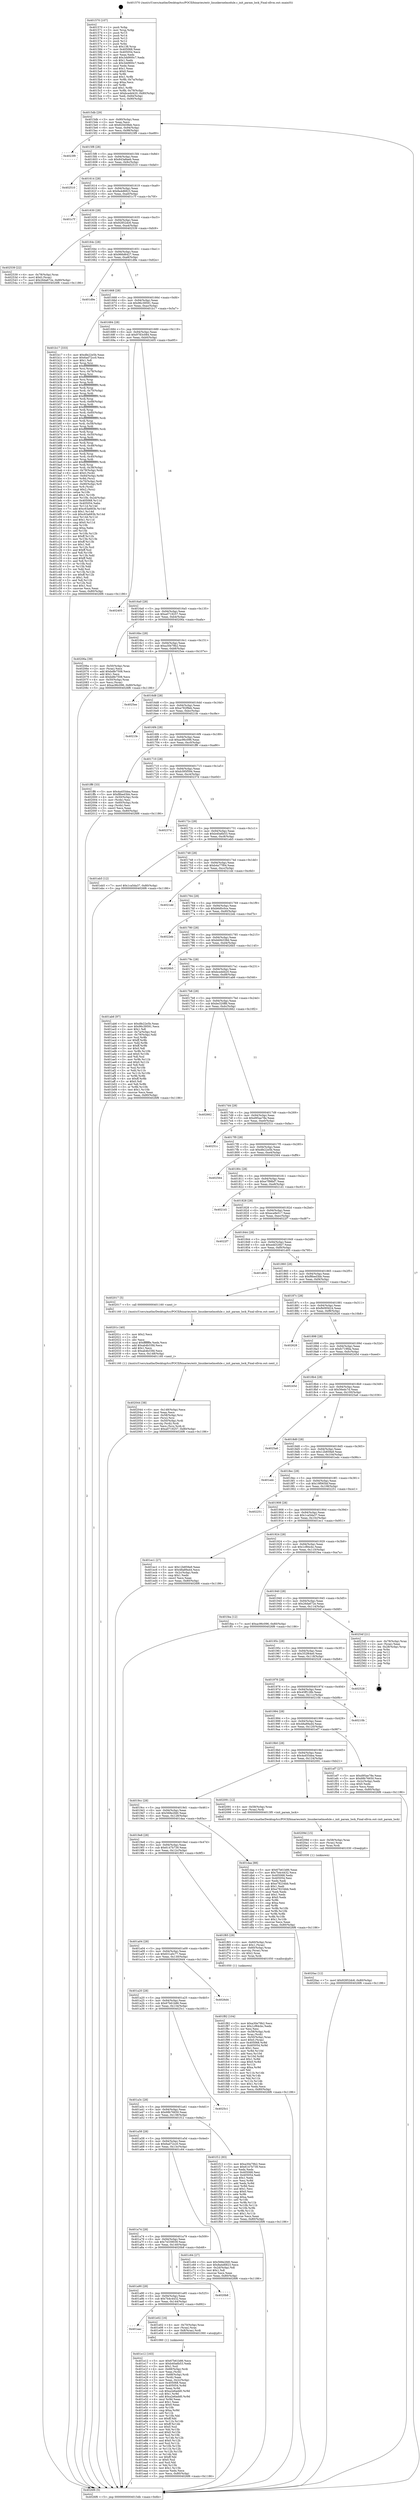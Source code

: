 digraph "0x401570" {
  label = "0x401570 (/mnt/c/Users/mathe/Desktop/tcc/POCII/binaries/extr_linuxkernelmodule.c_init_param_lock_Final-ollvm.out::main(0))"
  labelloc = "t"
  node[shape=record]

  Entry [label="",width=0.3,height=0.3,shape=circle,fillcolor=black,style=filled]
  "0x4015db" [label="{
     0x4015db [29]\l
     | [instrs]\l
     &nbsp;&nbsp;0x4015db \<+3\>: mov -0x80(%rbp),%eax\l
     &nbsp;&nbsp;0x4015de \<+2\>: mov %eax,%ecx\l
     &nbsp;&nbsp;0x4015e0 \<+6\>: sub $0x820d38eb,%ecx\l
     &nbsp;&nbsp;0x4015e6 \<+6\>: mov %eax,-0x94(%rbp)\l
     &nbsp;&nbsp;0x4015ec \<+6\>: mov %ecx,-0x98(%rbp)\l
     &nbsp;&nbsp;0x4015f2 \<+6\>: je 00000000004023f9 \<main+0xe89\>\l
  }"]
  "0x4023f9" [label="{
     0x4023f9\l
  }", style=dashed]
  "0x4015f8" [label="{
     0x4015f8 [28]\l
     | [instrs]\l
     &nbsp;&nbsp;0x4015f8 \<+5\>: jmp 00000000004015fd \<main+0x8d\>\l
     &nbsp;&nbsp;0x4015fd \<+6\>: mov -0x94(%rbp),%eax\l
     &nbsp;&nbsp;0x401603 \<+5\>: sub $0x843a8aeb,%eax\l
     &nbsp;&nbsp;0x401608 \<+6\>: mov %eax,-0x9c(%rbp)\l
     &nbsp;&nbsp;0x40160e \<+6\>: je 0000000000402510 \<main+0xfa0\>\l
  }"]
  Exit [label="",width=0.3,height=0.3,shape=circle,fillcolor=black,style=filled,peripheries=2]
  "0x402510" [label="{
     0x402510\l
  }", style=dashed]
  "0x401614" [label="{
     0x401614 [28]\l
     | [instrs]\l
     &nbsp;&nbsp;0x401614 \<+5\>: jmp 0000000000401619 \<main+0xa9\>\l
     &nbsp;&nbsp;0x401619 \<+6\>: mov -0x94(%rbp),%eax\l
     &nbsp;&nbsp;0x40161f \<+5\>: sub $0x8a4d6823,%eax\l
     &nbsp;&nbsp;0x401624 \<+6\>: mov %eax,-0xa0(%rbp)\l
     &nbsp;&nbsp;0x40162a \<+6\>: je 0000000000401c7f \<main+0x70f\>\l
  }"]
  "0x4020ac" [label="{
     0x4020ac [12]\l
     | [instrs]\l
     &nbsp;&nbsp;0x4020ac \<+7\>: movl $0x92852dc6,-0x80(%rbp)\l
     &nbsp;&nbsp;0x4020b3 \<+5\>: jmp 00000000004026f6 \<main+0x1186\>\l
  }"]
  "0x401c7f" [label="{
     0x401c7f\l
  }", style=dashed]
  "0x401630" [label="{
     0x401630 [28]\l
     | [instrs]\l
     &nbsp;&nbsp;0x401630 \<+5\>: jmp 0000000000401635 \<main+0xc5\>\l
     &nbsp;&nbsp;0x401635 \<+6\>: mov -0x94(%rbp),%eax\l
     &nbsp;&nbsp;0x40163b \<+5\>: sub $0x92852dc6,%eax\l
     &nbsp;&nbsp;0x401640 \<+6\>: mov %eax,-0xa4(%rbp)\l
     &nbsp;&nbsp;0x401646 \<+6\>: je 0000000000402539 \<main+0xfc9\>\l
  }"]
  "0x40209d" [label="{
     0x40209d [15]\l
     | [instrs]\l
     &nbsp;&nbsp;0x40209d \<+4\>: mov -0x58(%rbp),%rax\l
     &nbsp;&nbsp;0x4020a1 \<+3\>: mov (%rax),%rax\l
     &nbsp;&nbsp;0x4020a4 \<+3\>: mov %rax,%rdi\l
     &nbsp;&nbsp;0x4020a7 \<+5\>: call 0000000000401030 \<free@plt\>\l
     | [calls]\l
     &nbsp;&nbsp;0x401030 \{1\} (unknown)\l
  }"]
  "0x402539" [label="{
     0x402539 [22]\l
     | [instrs]\l
     &nbsp;&nbsp;0x402539 \<+4\>: mov -0x78(%rbp),%rax\l
     &nbsp;&nbsp;0x40253d \<+6\>: movl $0x0,(%rax)\l
     &nbsp;&nbsp;0x402543 \<+7\>: movl $0x26da672e,-0x80(%rbp)\l
     &nbsp;&nbsp;0x40254a \<+5\>: jmp 00000000004026f6 \<main+0x1186\>\l
  }"]
  "0x40164c" [label="{
     0x40164c [28]\l
     | [instrs]\l
     &nbsp;&nbsp;0x40164c \<+5\>: jmp 0000000000401651 \<main+0xe1\>\l
     &nbsp;&nbsp;0x401651 \<+6\>: mov -0x94(%rbp),%eax\l
     &nbsp;&nbsp;0x401657 \<+5\>: sub $0x966d6427,%eax\l
     &nbsp;&nbsp;0x40165c \<+6\>: mov %eax,-0xa8(%rbp)\l
     &nbsp;&nbsp;0x401662 \<+6\>: je 0000000000401d9e \<main+0x82e\>\l
  }"]
  "0x402044" [label="{
     0x402044 [38]\l
     | [instrs]\l
     &nbsp;&nbsp;0x402044 \<+6\>: mov -0x148(%rbp),%ecx\l
     &nbsp;&nbsp;0x40204a \<+3\>: imul %eax,%ecx\l
     &nbsp;&nbsp;0x40204d \<+4\>: mov -0x58(%rbp),%rsi\l
     &nbsp;&nbsp;0x402051 \<+3\>: mov (%rsi),%rsi\l
     &nbsp;&nbsp;0x402054 \<+4\>: mov -0x50(%rbp),%rdi\l
     &nbsp;&nbsp;0x402058 \<+3\>: movslq (%rdi),%rdi\l
     &nbsp;&nbsp;0x40205b \<+3\>: mov %ecx,(%rsi,%rdi,4)\l
     &nbsp;&nbsp;0x40205e \<+7\>: movl $0xa0719257,-0x80(%rbp)\l
     &nbsp;&nbsp;0x402065 \<+5\>: jmp 00000000004026f6 \<main+0x1186\>\l
  }"]
  "0x401d9e" [label="{
     0x401d9e\l
  }", style=dashed]
  "0x401668" [label="{
     0x401668 [28]\l
     | [instrs]\l
     &nbsp;&nbsp;0x401668 \<+5\>: jmp 000000000040166d \<main+0xfd\>\l
     &nbsp;&nbsp;0x40166d \<+6\>: mov -0x94(%rbp),%eax\l
     &nbsp;&nbsp;0x401673 \<+5\>: sub $0x96c39591,%eax\l
     &nbsp;&nbsp;0x401678 \<+6\>: mov %eax,-0xac(%rbp)\l
     &nbsp;&nbsp;0x40167e \<+6\>: je 0000000000401b17 \<main+0x5a7\>\l
  }"]
  "0x40201c" [label="{
     0x40201c [40]\l
     | [instrs]\l
     &nbsp;&nbsp;0x40201c \<+5\>: mov $0x2,%ecx\l
     &nbsp;&nbsp;0x402021 \<+1\>: cltd\l
     &nbsp;&nbsp;0x402022 \<+2\>: idiv %ecx\l
     &nbsp;&nbsp;0x402024 \<+6\>: imul $0xfffffffe,%edx,%ecx\l
     &nbsp;&nbsp;0x40202a \<+6\>: add $0xab4b33fd,%ecx\l
     &nbsp;&nbsp;0x402030 \<+3\>: add $0x1,%ecx\l
     &nbsp;&nbsp;0x402033 \<+6\>: sub $0xab4b33fd,%ecx\l
     &nbsp;&nbsp;0x402039 \<+6\>: mov %ecx,-0x148(%rbp)\l
     &nbsp;&nbsp;0x40203f \<+5\>: call 0000000000401160 \<next_i\>\l
     | [calls]\l
     &nbsp;&nbsp;0x401160 \{1\} (/mnt/c/Users/mathe/Desktop/tcc/POCII/binaries/extr_linuxkernelmodule.c_init_param_lock_Final-ollvm.out::next_i)\l
  }"]
  "0x401b17" [label="{
     0x401b17 [333]\l
     | [instrs]\l
     &nbsp;&nbsp;0x401b17 \<+5\>: mov $0xdfe22e5b,%eax\l
     &nbsp;&nbsp;0x401b1c \<+5\>: mov $0x6ad72cc0,%ecx\l
     &nbsp;&nbsp;0x401b21 \<+2\>: mov $0x1,%dl\l
     &nbsp;&nbsp;0x401b23 \<+3\>: mov %rsp,%rsi\l
     &nbsp;&nbsp;0x401b26 \<+4\>: add $0xfffffffffffffff0,%rsi\l
     &nbsp;&nbsp;0x401b2a \<+3\>: mov %rsi,%rsp\l
     &nbsp;&nbsp;0x401b2d \<+4\>: mov %rsi,-0x78(%rbp)\l
     &nbsp;&nbsp;0x401b31 \<+3\>: mov %rsp,%rsi\l
     &nbsp;&nbsp;0x401b34 \<+4\>: add $0xfffffffffffffff0,%rsi\l
     &nbsp;&nbsp;0x401b38 \<+3\>: mov %rsi,%rsp\l
     &nbsp;&nbsp;0x401b3b \<+3\>: mov %rsp,%rdi\l
     &nbsp;&nbsp;0x401b3e \<+4\>: add $0xfffffffffffffff0,%rdi\l
     &nbsp;&nbsp;0x401b42 \<+3\>: mov %rdi,%rsp\l
     &nbsp;&nbsp;0x401b45 \<+4\>: mov %rdi,-0x70(%rbp)\l
     &nbsp;&nbsp;0x401b49 \<+3\>: mov %rsp,%rdi\l
     &nbsp;&nbsp;0x401b4c \<+4\>: add $0xfffffffffffffff0,%rdi\l
     &nbsp;&nbsp;0x401b50 \<+3\>: mov %rdi,%rsp\l
     &nbsp;&nbsp;0x401b53 \<+4\>: mov %rdi,-0x68(%rbp)\l
     &nbsp;&nbsp;0x401b57 \<+3\>: mov %rsp,%rdi\l
     &nbsp;&nbsp;0x401b5a \<+4\>: add $0xfffffffffffffff0,%rdi\l
     &nbsp;&nbsp;0x401b5e \<+3\>: mov %rdi,%rsp\l
     &nbsp;&nbsp;0x401b61 \<+4\>: mov %rdi,-0x60(%rbp)\l
     &nbsp;&nbsp;0x401b65 \<+3\>: mov %rsp,%rdi\l
     &nbsp;&nbsp;0x401b68 \<+4\>: add $0xfffffffffffffff0,%rdi\l
     &nbsp;&nbsp;0x401b6c \<+3\>: mov %rdi,%rsp\l
     &nbsp;&nbsp;0x401b6f \<+4\>: mov %rdi,-0x58(%rbp)\l
     &nbsp;&nbsp;0x401b73 \<+3\>: mov %rsp,%rdi\l
     &nbsp;&nbsp;0x401b76 \<+4\>: add $0xfffffffffffffff0,%rdi\l
     &nbsp;&nbsp;0x401b7a \<+3\>: mov %rdi,%rsp\l
     &nbsp;&nbsp;0x401b7d \<+4\>: mov %rdi,-0x50(%rbp)\l
     &nbsp;&nbsp;0x401b81 \<+3\>: mov %rsp,%rdi\l
     &nbsp;&nbsp;0x401b84 \<+4\>: add $0xfffffffffffffff0,%rdi\l
     &nbsp;&nbsp;0x401b88 \<+3\>: mov %rdi,%rsp\l
     &nbsp;&nbsp;0x401b8b \<+4\>: mov %rdi,-0x48(%rbp)\l
     &nbsp;&nbsp;0x401b8f \<+3\>: mov %rsp,%rdi\l
     &nbsp;&nbsp;0x401b92 \<+4\>: add $0xfffffffffffffff0,%rdi\l
     &nbsp;&nbsp;0x401b96 \<+3\>: mov %rdi,%rsp\l
     &nbsp;&nbsp;0x401b99 \<+4\>: mov %rdi,-0x40(%rbp)\l
     &nbsp;&nbsp;0x401b9d \<+3\>: mov %rsp,%rdi\l
     &nbsp;&nbsp;0x401ba0 \<+4\>: add $0xfffffffffffffff0,%rdi\l
     &nbsp;&nbsp;0x401ba4 \<+3\>: mov %rdi,%rsp\l
     &nbsp;&nbsp;0x401ba7 \<+4\>: mov %rdi,-0x38(%rbp)\l
     &nbsp;&nbsp;0x401bab \<+4\>: mov -0x78(%rbp),%rdi\l
     &nbsp;&nbsp;0x401baf \<+6\>: movl $0x0,(%rdi)\l
     &nbsp;&nbsp;0x401bb5 \<+7\>: mov -0x84(%rbp),%r8d\l
     &nbsp;&nbsp;0x401bbc \<+3\>: mov %r8d,(%rsi)\l
     &nbsp;&nbsp;0x401bbf \<+4\>: mov -0x70(%rbp),%rdi\l
     &nbsp;&nbsp;0x401bc3 \<+7\>: mov -0x90(%rbp),%r9\l
     &nbsp;&nbsp;0x401bca \<+3\>: mov %r9,(%rdi)\l
     &nbsp;&nbsp;0x401bcd \<+3\>: cmpl $0x2,(%rsi)\l
     &nbsp;&nbsp;0x401bd0 \<+4\>: setne %r10b\l
     &nbsp;&nbsp;0x401bd4 \<+4\>: and $0x1,%r10b\l
     &nbsp;&nbsp;0x401bd8 \<+4\>: mov %r10b,-0x2d(%rbp)\l
     &nbsp;&nbsp;0x401bdc \<+8\>: mov 0x405068,%r11d\l
     &nbsp;&nbsp;0x401be4 \<+7\>: mov 0x405054,%ebx\l
     &nbsp;&nbsp;0x401beb \<+3\>: mov %r11d,%r14d\l
     &nbsp;&nbsp;0x401bee \<+7\>: add $0xc63a683b,%r14d\l
     &nbsp;&nbsp;0x401bf5 \<+4\>: sub $0x1,%r14d\l
     &nbsp;&nbsp;0x401bf9 \<+7\>: sub $0xc63a683b,%r14d\l
     &nbsp;&nbsp;0x401c00 \<+4\>: imul %r14d,%r11d\l
     &nbsp;&nbsp;0x401c04 \<+4\>: and $0x1,%r11d\l
     &nbsp;&nbsp;0x401c08 \<+4\>: cmp $0x0,%r11d\l
     &nbsp;&nbsp;0x401c0c \<+4\>: sete %r10b\l
     &nbsp;&nbsp;0x401c10 \<+3\>: cmp $0xa,%ebx\l
     &nbsp;&nbsp;0x401c13 \<+4\>: setl %r15b\l
     &nbsp;&nbsp;0x401c17 \<+3\>: mov %r10b,%r12b\l
     &nbsp;&nbsp;0x401c1a \<+4\>: xor $0xff,%r12b\l
     &nbsp;&nbsp;0x401c1e \<+3\>: mov %r15b,%r13b\l
     &nbsp;&nbsp;0x401c21 \<+4\>: xor $0xff,%r13b\l
     &nbsp;&nbsp;0x401c25 \<+3\>: xor $0x1,%dl\l
     &nbsp;&nbsp;0x401c28 \<+3\>: mov %r12b,%sil\l
     &nbsp;&nbsp;0x401c2b \<+4\>: and $0xff,%sil\l
     &nbsp;&nbsp;0x401c2f \<+3\>: and %dl,%r10b\l
     &nbsp;&nbsp;0x401c32 \<+3\>: mov %r13b,%dil\l
     &nbsp;&nbsp;0x401c35 \<+4\>: and $0xff,%dil\l
     &nbsp;&nbsp;0x401c39 \<+3\>: and %dl,%r15b\l
     &nbsp;&nbsp;0x401c3c \<+3\>: or %r10b,%sil\l
     &nbsp;&nbsp;0x401c3f \<+3\>: or %r15b,%dil\l
     &nbsp;&nbsp;0x401c42 \<+3\>: xor %dil,%sil\l
     &nbsp;&nbsp;0x401c45 \<+3\>: or %r13b,%r12b\l
     &nbsp;&nbsp;0x401c48 \<+4\>: xor $0xff,%r12b\l
     &nbsp;&nbsp;0x401c4c \<+3\>: or $0x1,%dl\l
     &nbsp;&nbsp;0x401c4f \<+3\>: and %dl,%r12b\l
     &nbsp;&nbsp;0x401c52 \<+3\>: or %r12b,%sil\l
     &nbsp;&nbsp;0x401c55 \<+4\>: test $0x1,%sil\l
     &nbsp;&nbsp;0x401c59 \<+3\>: cmovne %ecx,%eax\l
     &nbsp;&nbsp;0x401c5c \<+3\>: mov %eax,-0x80(%rbp)\l
     &nbsp;&nbsp;0x401c5f \<+5\>: jmp 00000000004026f6 \<main+0x1186\>\l
  }"]
  "0x401684" [label="{
     0x401684 [28]\l
     | [instrs]\l
     &nbsp;&nbsp;0x401684 \<+5\>: jmp 0000000000401689 \<main+0x119\>\l
     &nbsp;&nbsp;0x401689 \<+6\>: mov -0x94(%rbp),%eax\l
     &nbsp;&nbsp;0x40168f \<+5\>: sub $0x9783c084,%eax\l
     &nbsp;&nbsp;0x401694 \<+6\>: mov %eax,-0xb0(%rbp)\l
     &nbsp;&nbsp;0x40169a \<+6\>: je 0000000000402405 \<main+0xe95\>\l
  }"]
  "0x401f82" [label="{
     0x401f82 [104]\l
     | [instrs]\l
     &nbsp;&nbsp;0x401f82 \<+5\>: mov $0xa30e79b2,%ecx\l
     &nbsp;&nbsp;0x401f87 \<+5\>: mov $0x1cf84cbc,%edx\l
     &nbsp;&nbsp;0x401f8c \<+2\>: xor %esi,%esi\l
     &nbsp;&nbsp;0x401f8e \<+4\>: mov -0x58(%rbp),%rdi\l
     &nbsp;&nbsp;0x401f92 \<+3\>: mov %rax,(%rdi)\l
     &nbsp;&nbsp;0x401f95 \<+4\>: mov -0x50(%rbp),%rax\l
     &nbsp;&nbsp;0x401f99 \<+6\>: movl $0x0,(%rax)\l
     &nbsp;&nbsp;0x401f9f \<+8\>: mov 0x405068,%r8d\l
     &nbsp;&nbsp;0x401fa7 \<+8\>: mov 0x405054,%r9d\l
     &nbsp;&nbsp;0x401faf \<+3\>: sub $0x1,%esi\l
     &nbsp;&nbsp;0x401fb2 \<+3\>: mov %r8d,%r10d\l
     &nbsp;&nbsp;0x401fb5 \<+3\>: add %esi,%r10d\l
     &nbsp;&nbsp;0x401fb8 \<+4\>: imul %r10d,%r8d\l
     &nbsp;&nbsp;0x401fbc \<+4\>: and $0x1,%r8d\l
     &nbsp;&nbsp;0x401fc0 \<+4\>: cmp $0x0,%r8d\l
     &nbsp;&nbsp;0x401fc4 \<+4\>: sete %r11b\l
     &nbsp;&nbsp;0x401fc8 \<+4\>: cmp $0xa,%r9d\l
     &nbsp;&nbsp;0x401fcc \<+3\>: setl %bl\l
     &nbsp;&nbsp;0x401fcf \<+3\>: mov %r11b,%r14b\l
     &nbsp;&nbsp;0x401fd2 \<+3\>: and %bl,%r14b\l
     &nbsp;&nbsp;0x401fd5 \<+3\>: xor %bl,%r11b\l
     &nbsp;&nbsp;0x401fd8 \<+3\>: or %r11b,%r14b\l
     &nbsp;&nbsp;0x401fdb \<+4\>: test $0x1,%r14b\l
     &nbsp;&nbsp;0x401fdf \<+3\>: cmovne %edx,%ecx\l
     &nbsp;&nbsp;0x401fe2 \<+3\>: mov %ecx,-0x80(%rbp)\l
     &nbsp;&nbsp;0x401fe5 \<+5\>: jmp 00000000004026f6 \<main+0x1186\>\l
  }"]
  "0x402405" [label="{
     0x402405\l
  }", style=dashed]
  "0x4016a0" [label="{
     0x4016a0 [28]\l
     | [instrs]\l
     &nbsp;&nbsp;0x4016a0 \<+5\>: jmp 00000000004016a5 \<main+0x135\>\l
     &nbsp;&nbsp;0x4016a5 \<+6\>: mov -0x94(%rbp),%eax\l
     &nbsp;&nbsp;0x4016ab \<+5\>: sub $0xa0719257,%eax\l
     &nbsp;&nbsp;0x4016b0 \<+6\>: mov %eax,-0xb4(%rbp)\l
     &nbsp;&nbsp;0x4016b6 \<+6\>: je 000000000040206a \<main+0xafa\>\l
  }"]
  "0x401e12" [label="{
     0x401e12 [163]\l
     | [instrs]\l
     &nbsp;&nbsp;0x401e12 \<+5\>: mov $0x67b61b86,%ecx\l
     &nbsp;&nbsp;0x401e17 \<+5\>: mov $0xb40a6b53,%edx\l
     &nbsp;&nbsp;0x401e1c \<+3\>: mov $0x1,%sil\l
     &nbsp;&nbsp;0x401e1f \<+4\>: mov -0x68(%rbp),%rdi\l
     &nbsp;&nbsp;0x401e23 \<+2\>: mov %eax,(%rdi)\l
     &nbsp;&nbsp;0x401e25 \<+4\>: mov -0x68(%rbp),%rdi\l
     &nbsp;&nbsp;0x401e29 \<+2\>: mov (%rdi),%eax\l
     &nbsp;&nbsp;0x401e2b \<+3\>: mov %eax,-0x2c(%rbp)\l
     &nbsp;&nbsp;0x401e2e \<+7\>: mov 0x405068,%eax\l
     &nbsp;&nbsp;0x401e35 \<+8\>: mov 0x405054,%r8d\l
     &nbsp;&nbsp;0x401e3d \<+3\>: mov %eax,%r9d\l
     &nbsp;&nbsp;0x401e40 \<+7\>: sub $0xa2e6add0,%r9d\l
     &nbsp;&nbsp;0x401e47 \<+4\>: sub $0x1,%r9d\l
     &nbsp;&nbsp;0x401e4b \<+7\>: add $0xa2e6add0,%r9d\l
     &nbsp;&nbsp;0x401e52 \<+4\>: imul %r9d,%eax\l
     &nbsp;&nbsp;0x401e56 \<+3\>: and $0x1,%eax\l
     &nbsp;&nbsp;0x401e59 \<+3\>: cmp $0x0,%eax\l
     &nbsp;&nbsp;0x401e5c \<+4\>: sete %r10b\l
     &nbsp;&nbsp;0x401e60 \<+4\>: cmp $0xa,%r8d\l
     &nbsp;&nbsp;0x401e64 \<+4\>: setl %r11b\l
     &nbsp;&nbsp;0x401e68 \<+3\>: mov %r10b,%bl\l
     &nbsp;&nbsp;0x401e6b \<+3\>: xor $0xff,%bl\l
     &nbsp;&nbsp;0x401e6e \<+3\>: mov %r11b,%r14b\l
     &nbsp;&nbsp;0x401e71 \<+4\>: xor $0xff,%r14b\l
     &nbsp;&nbsp;0x401e75 \<+4\>: xor $0x0,%sil\l
     &nbsp;&nbsp;0x401e79 \<+3\>: mov %bl,%r15b\l
     &nbsp;&nbsp;0x401e7c \<+4\>: and $0x0,%r15b\l
     &nbsp;&nbsp;0x401e80 \<+3\>: and %sil,%r10b\l
     &nbsp;&nbsp;0x401e83 \<+3\>: mov %r14b,%r12b\l
     &nbsp;&nbsp;0x401e86 \<+4\>: and $0x0,%r12b\l
     &nbsp;&nbsp;0x401e8a \<+3\>: and %sil,%r11b\l
     &nbsp;&nbsp;0x401e8d \<+3\>: or %r10b,%r15b\l
     &nbsp;&nbsp;0x401e90 \<+3\>: or %r11b,%r12b\l
     &nbsp;&nbsp;0x401e93 \<+3\>: xor %r12b,%r15b\l
     &nbsp;&nbsp;0x401e96 \<+3\>: or %r14b,%bl\l
     &nbsp;&nbsp;0x401e99 \<+3\>: xor $0xff,%bl\l
     &nbsp;&nbsp;0x401e9c \<+4\>: or $0x0,%sil\l
     &nbsp;&nbsp;0x401ea0 \<+3\>: and %sil,%bl\l
     &nbsp;&nbsp;0x401ea3 \<+3\>: or %bl,%r15b\l
     &nbsp;&nbsp;0x401ea6 \<+4\>: test $0x1,%r15b\l
     &nbsp;&nbsp;0x401eaa \<+3\>: cmovne %edx,%ecx\l
     &nbsp;&nbsp;0x401ead \<+3\>: mov %ecx,-0x80(%rbp)\l
     &nbsp;&nbsp;0x401eb0 \<+5\>: jmp 00000000004026f6 \<main+0x1186\>\l
  }"]
  "0x40206a" [label="{
     0x40206a [39]\l
     | [instrs]\l
     &nbsp;&nbsp;0x40206a \<+4\>: mov -0x50(%rbp),%rax\l
     &nbsp;&nbsp;0x40206e \<+2\>: mov (%rax),%ecx\l
     &nbsp;&nbsp;0x402070 \<+6\>: add $0xbdfe7508,%ecx\l
     &nbsp;&nbsp;0x402076 \<+3\>: add $0x1,%ecx\l
     &nbsp;&nbsp;0x402079 \<+6\>: sub $0xbdfe7508,%ecx\l
     &nbsp;&nbsp;0x40207f \<+4\>: mov -0x50(%rbp),%rax\l
     &nbsp;&nbsp;0x402083 \<+2\>: mov %ecx,(%rax)\l
     &nbsp;&nbsp;0x402085 \<+7\>: movl $0xac96c096,-0x80(%rbp)\l
     &nbsp;&nbsp;0x40208c \<+5\>: jmp 00000000004026f6 \<main+0x1186\>\l
  }"]
  "0x4016bc" [label="{
     0x4016bc [28]\l
     | [instrs]\l
     &nbsp;&nbsp;0x4016bc \<+5\>: jmp 00000000004016c1 \<main+0x151\>\l
     &nbsp;&nbsp;0x4016c1 \<+6\>: mov -0x94(%rbp),%eax\l
     &nbsp;&nbsp;0x4016c7 \<+5\>: sub $0xa30e79b2,%eax\l
     &nbsp;&nbsp;0x4016cc \<+6\>: mov %eax,-0xb8(%rbp)\l
     &nbsp;&nbsp;0x4016d2 \<+6\>: je 00000000004025ee \<main+0x107e\>\l
  }"]
  "0x401aac" [label="{
     0x401aac\l
  }", style=dashed]
  "0x4025ee" [label="{
     0x4025ee\l
  }", style=dashed]
  "0x4016d8" [label="{
     0x4016d8 [28]\l
     | [instrs]\l
     &nbsp;&nbsp;0x4016d8 \<+5\>: jmp 00000000004016dd \<main+0x16d\>\l
     &nbsp;&nbsp;0x4016dd \<+6\>: mov -0x94(%rbp),%eax\l
     &nbsp;&nbsp;0x4016e3 \<+5\>: sub $0xa782f9eb,%eax\l
     &nbsp;&nbsp;0x4016e8 \<+6\>: mov %eax,-0xbc(%rbp)\l
     &nbsp;&nbsp;0x4016ee \<+6\>: je 00000000004021fe \<main+0xc8e\>\l
  }"]
  "0x401e02" [label="{
     0x401e02 [16]\l
     | [instrs]\l
     &nbsp;&nbsp;0x401e02 \<+4\>: mov -0x70(%rbp),%rax\l
     &nbsp;&nbsp;0x401e06 \<+3\>: mov (%rax),%rax\l
     &nbsp;&nbsp;0x401e09 \<+4\>: mov 0x8(%rax),%rdi\l
     &nbsp;&nbsp;0x401e0d \<+5\>: call 0000000000401060 \<atoi@plt\>\l
     | [calls]\l
     &nbsp;&nbsp;0x401060 \{1\} (unknown)\l
  }"]
  "0x4021fe" [label="{
     0x4021fe\l
  }", style=dashed]
  "0x4016f4" [label="{
     0x4016f4 [28]\l
     | [instrs]\l
     &nbsp;&nbsp;0x4016f4 \<+5\>: jmp 00000000004016f9 \<main+0x189\>\l
     &nbsp;&nbsp;0x4016f9 \<+6\>: mov -0x94(%rbp),%eax\l
     &nbsp;&nbsp;0x4016ff \<+5\>: sub $0xac96c096,%eax\l
     &nbsp;&nbsp;0x401704 \<+6\>: mov %eax,-0xc0(%rbp)\l
     &nbsp;&nbsp;0x40170a \<+6\>: je 0000000000401ff6 \<main+0xa86\>\l
  }"]
  "0x401a90" [label="{
     0x401a90 [28]\l
     | [instrs]\l
     &nbsp;&nbsp;0x401a90 \<+5\>: jmp 0000000000401a95 \<main+0x525\>\l
     &nbsp;&nbsp;0x401a95 \<+6\>: mov -0x94(%rbp),%eax\l
     &nbsp;&nbsp;0x401a9b \<+5\>: sub $0x7b4c4432,%eax\l
     &nbsp;&nbsp;0x401aa0 \<+6\>: mov %eax,-0x144(%rbp)\l
     &nbsp;&nbsp;0x401aa6 \<+6\>: je 0000000000401e02 \<main+0x892\>\l
  }"]
  "0x401ff6" [label="{
     0x401ff6 [33]\l
     | [instrs]\l
     &nbsp;&nbsp;0x401ff6 \<+5\>: mov $0x4a455dea,%eax\l
     &nbsp;&nbsp;0x401ffb \<+5\>: mov $0xf8bed3bb,%ecx\l
     &nbsp;&nbsp;0x402000 \<+4\>: mov -0x50(%rbp),%rdx\l
     &nbsp;&nbsp;0x402004 \<+2\>: mov (%rdx),%esi\l
     &nbsp;&nbsp;0x402006 \<+4\>: mov -0x60(%rbp),%rdx\l
     &nbsp;&nbsp;0x40200a \<+2\>: cmp (%rdx),%esi\l
     &nbsp;&nbsp;0x40200c \<+3\>: cmovl %ecx,%eax\l
     &nbsp;&nbsp;0x40200f \<+3\>: mov %eax,-0x80(%rbp)\l
     &nbsp;&nbsp;0x402012 \<+5\>: jmp 00000000004026f6 \<main+0x1186\>\l
  }"]
  "0x401710" [label="{
     0x401710 [28]\l
     | [instrs]\l
     &nbsp;&nbsp;0x401710 \<+5\>: jmp 0000000000401715 \<main+0x1a5\>\l
     &nbsp;&nbsp;0x401715 \<+6\>: mov -0x94(%rbp),%eax\l
     &nbsp;&nbsp;0x40171b \<+5\>: sub $0xb395f594,%eax\l
     &nbsp;&nbsp;0x401720 \<+6\>: mov %eax,-0xc4(%rbp)\l
     &nbsp;&nbsp;0x401726 \<+6\>: je 000000000040237d \<main+0xe0d\>\l
  }"]
  "0x4020b8" [label="{
     0x4020b8\l
  }", style=dashed]
  "0x40237d" [label="{
     0x40237d\l
  }", style=dashed]
  "0x40172c" [label="{
     0x40172c [28]\l
     | [instrs]\l
     &nbsp;&nbsp;0x40172c \<+5\>: jmp 0000000000401731 \<main+0x1c1\>\l
     &nbsp;&nbsp;0x401731 \<+6\>: mov -0x94(%rbp),%eax\l
     &nbsp;&nbsp;0x401737 \<+5\>: sub $0xb40a6b53,%eax\l
     &nbsp;&nbsp;0x40173c \<+6\>: mov %eax,-0xc8(%rbp)\l
     &nbsp;&nbsp;0x401742 \<+6\>: je 0000000000401eb5 \<main+0x945\>\l
  }"]
  "0x401a74" [label="{
     0x401a74 [28]\l
     | [instrs]\l
     &nbsp;&nbsp;0x401a74 \<+5\>: jmp 0000000000401a79 \<main+0x509\>\l
     &nbsp;&nbsp;0x401a79 \<+6\>: mov -0x94(%rbp),%eax\l
     &nbsp;&nbsp;0x401a7f \<+5\>: sub $0x74339039,%eax\l
     &nbsp;&nbsp;0x401a84 \<+6\>: mov %eax,-0x140(%rbp)\l
     &nbsp;&nbsp;0x401a8a \<+6\>: je 00000000004020b8 \<main+0xb48\>\l
  }"]
  "0x401eb5" [label="{
     0x401eb5 [12]\l
     | [instrs]\l
     &nbsp;&nbsp;0x401eb5 \<+7\>: movl $0x1ca5da37,-0x80(%rbp)\l
     &nbsp;&nbsp;0x401ebc \<+5\>: jmp 00000000004026f6 \<main+0x1186\>\l
  }"]
  "0x401748" [label="{
     0x401748 [28]\l
     | [instrs]\l
     &nbsp;&nbsp;0x401748 \<+5\>: jmp 000000000040174d \<main+0x1dd\>\l
     &nbsp;&nbsp;0x40174d \<+6\>: mov -0x94(%rbp),%eax\l
     &nbsp;&nbsp;0x401753 \<+5\>: sub $0xb4a77f04,%eax\l
     &nbsp;&nbsp;0x401758 \<+6\>: mov %eax,-0xcc(%rbp)\l
     &nbsp;&nbsp;0x40175e \<+6\>: je 00000000004021dd \<main+0xc6d\>\l
  }"]
  "0x401c64" [label="{
     0x401c64 [27]\l
     | [instrs]\l
     &nbsp;&nbsp;0x401c64 \<+5\>: mov $0x568e2fd0,%eax\l
     &nbsp;&nbsp;0x401c69 \<+5\>: mov $0x8a4d6823,%ecx\l
     &nbsp;&nbsp;0x401c6e \<+3\>: mov -0x2d(%rbp),%dl\l
     &nbsp;&nbsp;0x401c71 \<+3\>: test $0x1,%dl\l
     &nbsp;&nbsp;0x401c74 \<+3\>: cmovne %ecx,%eax\l
     &nbsp;&nbsp;0x401c77 \<+3\>: mov %eax,-0x80(%rbp)\l
     &nbsp;&nbsp;0x401c7a \<+5\>: jmp 00000000004026f6 \<main+0x1186\>\l
  }"]
  "0x4021dd" [label="{
     0x4021dd\l
  }", style=dashed]
  "0x401764" [label="{
     0x401764 [28]\l
     | [instrs]\l
     &nbsp;&nbsp;0x401764 \<+5\>: jmp 0000000000401769 \<main+0x1f9\>\l
     &nbsp;&nbsp;0x401769 \<+6\>: mov -0x94(%rbp),%eax\l
     &nbsp;&nbsp;0x40176f \<+5\>: sub $0xb6d0c0ce,%eax\l
     &nbsp;&nbsp;0x401774 \<+6\>: mov %eax,-0xd0(%rbp)\l
     &nbsp;&nbsp;0x40177a \<+6\>: je 00000000004022eb \<main+0xd7b\>\l
  }"]
  "0x401a58" [label="{
     0x401a58 [28]\l
     | [instrs]\l
     &nbsp;&nbsp;0x401a58 \<+5\>: jmp 0000000000401a5d \<main+0x4ed\>\l
     &nbsp;&nbsp;0x401a5d \<+6\>: mov -0x94(%rbp),%eax\l
     &nbsp;&nbsp;0x401a63 \<+5\>: sub $0x6ad72cc0,%eax\l
     &nbsp;&nbsp;0x401a68 \<+6\>: mov %eax,-0x13c(%rbp)\l
     &nbsp;&nbsp;0x401a6e \<+6\>: je 0000000000401c64 \<main+0x6f4\>\l
  }"]
  "0x4022eb" [label="{
     0x4022eb\l
  }", style=dashed]
  "0x401780" [label="{
     0x401780 [28]\l
     | [instrs]\l
     &nbsp;&nbsp;0x401780 \<+5\>: jmp 0000000000401785 \<main+0x215\>\l
     &nbsp;&nbsp;0x401785 \<+6\>: mov -0x94(%rbp),%eax\l
     &nbsp;&nbsp;0x40178b \<+5\>: sub $0xbb94338d,%eax\l
     &nbsp;&nbsp;0x401790 \<+6\>: mov %eax,-0xd4(%rbp)\l
     &nbsp;&nbsp;0x401796 \<+6\>: je 00000000004026b5 \<main+0x1145\>\l
  }"]
  "0x401f12" [label="{
     0x401f12 [83]\l
     | [instrs]\l
     &nbsp;&nbsp;0x401f12 \<+5\>: mov $0xa30e79b2,%eax\l
     &nbsp;&nbsp;0x401f17 \<+5\>: mov $0x6147b739,%ecx\l
     &nbsp;&nbsp;0x401f1c \<+2\>: xor %edx,%edx\l
     &nbsp;&nbsp;0x401f1e \<+7\>: mov 0x405068,%esi\l
     &nbsp;&nbsp;0x401f25 \<+7\>: mov 0x405054,%edi\l
     &nbsp;&nbsp;0x401f2c \<+3\>: sub $0x1,%edx\l
     &nbsp;&nbsp;0x401f2f \<+3\>: mov %esi,%r8d\l
     &nbsp;&nbsp;0x401f32 \<+3\>: add %edx,%r8d\l
     &nbsp;&nbsp;0x401f35 \<+4\>: imul %r8d,%esi\l
     &nbsp;&nbsp;0x401f39 \<+3\>: and $0x1,%esi\l
     &nbsp;&nbsp;0x401f3c \<+3\>: cmp $0x0,%esi\l
     &nbsp;&nbsp;0x401f3f \<+4\>: sete %r9b\l
     &nbsp;&nbsp;0x401f43 \<+3\>: cmp $0xa,%edi\l
     &nbsp;&nbsp;0x401f46 \<+4\>: setl %r10b\l
     &nbsp;&nbsp;0x401f4a \<+3\>: mov %r9b,%r11b\l
     &nbsp;&nbsp;0x401f4d \<+3\>: and %r10b,%r11b\l
     &nbsp;&nbsp;0x401f50 \<+3\>: xor %r10b,%r9b\l
     &nbsp;&nbsp;0x401f53 \<+3\>: or %r9b,%r11b\l
     &nbsp;&nbsp;0x401f56 \<+4\>: test $0x1,%r11b\l
     &nbsp;&nbsp;0x401f5a \<+3\>: cmovne %ecx,%eax\l
     &nbsp;&nbsp;0x401f5d \<+3\>: mov %eax,-0x80(%rbp)\l
     &nbsp;&nbsp;0x401f60 \<+5\>: jmp 00000000004026f6 \<main+0x1186\>\l
  }"]
  "0x4026b5" [label="{
     0x4026b5\l
  }", style=dashed]
  "0x40179c" [label="{
     0x40179c [28]\l
     | [instrs]\l
     &nbsp;&nbsp;0x40179c \<+5\>: jmp 00000000004017a1 \<main+0x231\>\l
     &nbsp;&nbsp;0x4017a1 \<+6\>: mov -0x94(%rbp),%eax\l
     &nbsp;&nbsp;0x4017a7 \<+5\>: sub $0xbcedd420,%eax\l
     &nbsp;&nbsp;0x4017ac \<+6\>: mov %eax,-0xd8(%rbp)\l
     &nbsp;&nbsp;0x4017b2 \<+6\>: je 0000000000401ab6 \<main+0x546\>\l
  }"]
  "0x401a3c" [label="{
     0x401a3c [28]\l
     | [instrs]\l
     &nbsp;&nbsp;0x401a3c \<+5\>: jmp 0000000000401a41 \<main+0x4d1\>\l
     &nbsp;&nbsp;0x401a41 \<+6\>: mov -0x94(%rbp),%eax\l
     &nbsp;&nbsp;0x401a47 \<+5\>: sub $0x68b76650,%eax\l
     &nbsp;&nbsp;0x401a4c \<+6\>: mov %eax,-0x138(%rbp)\l
     &nbsp;&nbsp;0x401a52 \<+6\>: je 0000000000401f12 \<main+0x9a2\>\l
  }"]
  "0x401ab6" [label="{
     0x401ab6 [97]\l
     | [instrs]\l
     &nbsp;&nbsp;0x401ab6 \<+5\>: mov $0xdfe22e5b,%eax\l
     &nbsp;&nbsp;0x401abb \<+5\>: mov $0x96c39591,%ecx\l
     &nbsp;&nbsp;0x401ac0 \<+2\>: mov $0x1,%dl\l
     &nbsp;&nbsp;0x401ac2 \<+4\>: mov -0x7a(%rbp),%sil\l
     &nbsp;&nbsp;0x401ac6 \<+4\>: mov -0x79(%rbp),%dil\l
     &nbsp;&nbsp;0x401aca \<+3\>: mov %sil,%r8b\l
     &nbsp;&nbsp;0x401acd \<+4\>: xor $0xff,%r8b\l
     &nbsp;&nbsp;0x401ad1 \<+3\>: mov %dil,%r9b\l
     &nbsp;&nbsp;0x401ad4 \<+4\>: xor $0xff,%r9b\l
     &nbsp;&nbsp;0x401ad8 \<+3\>: xor $0x0,%dl\l
     &nbsp;&nbsp;0x401adb \<+3\>: mov %r8b,%r10b\l
     &nbsp;&nbsp;0x401ade \<+4\>: and $0x0,%r10b\l
     &nbsp;&nbsp;0x401ae2 \<+3\>: and %dl,%sil\l
     &nbsp;&nbsp;0x401ae5 \<+3\>: mov %r9b,%r11b\l
     &nbsp;&nbsp;0x401ae8 \<+4\>: and $0x0,%r11b\l
     &nbsp;&nbsp;0x401aec \<+3\>: and %dl,%dil\l
     &nbsp;&nbsp;0x401aef \<+3\>: or %sil,%r10b\l
     &nbsp;&nbsp;0x401af2 \<+3\>: or %dil,%r11b\l
     &nbsp;&nbsp;0x401af5 \<+3\>: xor %r11b,%r10b\l
     &nbsp;&nbsp;0x401af8 \<+3\>: or %r9b,%r8b\l
     &nbsp;&nbsp;0x401afb \<+4\>: xor $0xff,%r8b\l
     &nbsp;&nbsp;0x401aff \<+3\>: or $0x0,%dl\l
     &nbsp;&nbsp;0x401b02 \<+3\>: and %dl,%r8b\l
     &nbsp;&nbsp;0x401b05 \<+3\>: or %r8b,%r10b\l
     &nbsp;&nbsp;0x401b08 \<+4\>: test $0x1,%r10b\l
     &nbsp;&nbsp;0x401b0c \<+3\>: cmovne %ecx,%eax\l
     &nbsp;&nbsp;0x401b0f \<+3\>: mov %eax,-0x80(%rbp)\l
     &nbsp;&nbsp;0x401b12 \<+5\>: jmp 00000000004026f6 \<main+0x1186\>\l
  }"]
  "0x4017b8" [label="{
     0x4017b8 [28]\l
     | [instrs]\l
     &nbsp;&nbsp;0x4017b8 \<+5\>: jmp 00000000004017bd \<main+0x24d\>\l
     &nbsp;&nbsp;0x4017bd \<+6\>: mov -0x94(%rbp),%eax\l
     &nbsp;&nbsp;0x4017c3 \<+5\>: sub $0xbe320ffd,%eax\l
     &nbsp;&nbsp;0x4017c8 \<+6\>: mov %eax,-0xdc(%rbp)\l
     &nbsp;&nbsp;0x4017ce \<+6\>: je 0000000000402662 \<main+0x10f2\>\l
  }"]
  "0x4026f6" [label="{
     0x4026f6 [5]\l
     | [instrs]\l
     &nbsp;&nbsp;0x4026f6 \<+5\>: jmp 00000000004015db \<main+0x6b\>\l
  }"]
  "0x401570" [label="{
     0x401570 [107]\l
     | [instrs]\l
     &nbsp;&nbsp;0x401570 \<+1\>: push %rbp\l
     &nbsp;&nbsp;0x401571 \<+3\>: mov %rsp,%rbp\l
     &nbsp;&nbsp;0x401574 \<+2\>: push %r15\l
     &nbsp;&nbsp;0x401576 \<+2\>: push %r14\l
     &nbsp;&nbsp;0x401578 \<+2\>: push %r13\l
     &nbsp;&nbsp;0x40157a \<+2\>: push %r12\l
     &nbsp;&nbsp;0x40157c \<+1\>: push %rbx\l
     &nbsp;&nbsp;0x40157d \<+7\>: sub $0x138,%rsp\l
     &nbsp;&nbsp;0x401584 \<+7\>: mov 0x405068,%eax\l
     &nbsp;&nbsp;0x40158b \<+7\>: mov 0x405054,%ecx\l
     &nbsp;&nbsp;0x401592 \<+2\>: mov %eax,%edx\l
     &nbsp;&nbsp;0x401594 \<+6\>: add $0x3dd900c7,%edx\l
     &nbsp;&nbsp;0x40159a \<+3\>: sub $0x1,%edx\l
     &nbsp;&nbsp;0x40159d \<+6\>: sub $0x3dd900c7,%edx\l
     &nbsp;&nbsp;0x4015a3 \<+3\>: imul %edx,%eax\l
     &nbsp;&nbsp;0x4015a6 \<+3\>: and $0x1,%eax\l
     &nbsp;&nbsp;0x4015a9 \<+3\>: cmp $0x0,%eax\l
     &nbsp;&nbsp;0x4015ac \<+4\>: sete %r8b\l
     &nbsp;&nbsp;0x4015b0 \<+4\>: and $0x1,%r8b\l
     &nbsp;&nbsp;0x4015b4 \<+4\>: mov %r8b,-0x7a(%rbp)\l
     &nbsp;&nbsp;0x4015b8 \<+3\>: cmp $0xa,%ecx\l
     &nbsp;&nbsp;0x4015bb \<+4\>: setl %r8b\l
     &nbsp;&nbsp;0x4015bf \<+4\>: and $0x1,%r8b\l
     &nbsp;&nbsp;0x4015c3 \<+4\>: mov %r8b,-0x79(%rbp)\l
     &nbsp;&nbsp;0x4015c7 \<+7\>: movl $0xbcedd420,-0x80(%rbp)\l
     &nbsp;&nbsp;0x4015ce \<+6\>: mov %edi,-0x84(%rbp)\l
     &nbsp;&nbsp;0x4015d4 \<+7\>: mov %rsi,-0x90(%rbp)\l
  }"]
  "0x4025c1" [label="{
     0x4025c1\l
  }", style=dashed]
  "0x401a20" [label="{
     0x401a20 [28]\l
     | [instrs]\l
     &nbsp;&nbsp;0x401a20 \<+5\>: jmp 0000000000401a25 \<main+0x4b5\>\l
     &nbsp;&nbsp;0x401a25 \<+6\>: mov -0x94(%rbp),%eax\l
     &nbsp;&nbsp;0x401a2b \<+5\>: sub $0x67b61b86,%eax\l
     &nbsp;&nbsp;0x401a30 \<+6\>: mov %eax,-0x134(%rbp)\l
     &nbsp;&nbsp;0x401a36 \<+6\>: je 00000000004025c1 \<main+0x1051\>\l
  }"]
  "0x402662" [label="{
     0x402662\l
  }", style=dashed]
  "0x4017d4" [label="{
     0x4017d4 [28]\l
     | [instrs]\l
     &nbsp;&nbsp;0x4017d4 \<+5\>: jmp 00000000004017d9 \<main+0x269\>\l
     &nbsp;&nbsp;0x4017d9 \<+6\>: mov -0x94(%rbp),%eax\l
     &nbsp;&nbsp;0x4017df \<+5\>: sub $0xd95ae78e,%eax\l
     &nbsp;&nbsp;0x4017e4 \<+6\>: mov %eax,-0xe0(%rbp)\l
     &nbsp;&nbsp;0x4017ea \<+6\>: je 000000000040251c \<main+0xfac\>\l
  }"]
  "0x4026d4" [label="{
     0x4026d4\l
  }", style=dashed]
  "0x40251c" [label="{
     0x40251c\l
  }", style=dashed]
  "0x4017f0" [label="{
     0x4017f0 [28]\l
     | [instrs]\l
     &nbsp;&nbsp;0x4017f0 \<+5\>: jmp 00000000004017f5 \<main+0x285\>\l
     &nbsp;&nbsp;0x4017f5 \<+6\>: mov -0x94(%rbp),%eax\l
     &nbsp;&nbsp;0x4017fb \<+5\>: sub $0xdfe22e5b,%eax\l
     &nbsp;&nbsp;0x401800 \<+6\>: mov %eax,-0xe4(%rbp)\l
     &nbsp;&nbsp;0x401806 \<+6\>: je 0000000000402564 \<main+0xff4\>\l
  }"]
  "0x401a04" [label="{
     0x401a04 [28]\l
     | [instrs]\l
     &nbsp;&nbsp;0x401a04 \<+5\>: jmp 0000000000401a09 \<main+0x499\>\l
     &nbsp;&nbsp;0x401a09 \<+6\>: mov -0x94(%rbp),%eax\l
     &nbsp;&nbsp;0x401a0f \<+5\>: sub $0x631a0c77,%eax\l
     &nbsp;&nbsp;0x401a14 \<+6\>: mov %eax,-0x130(%rbp)\l
     &nbsp;&nbsp;0x401a1a \<+6\>: je 00000000004026d4 \<main+0x1164\>\l
  }"]
  "0x402564" [label="{
     0x402564\l
  }", style=dashed]
  "0x40180c" [label="{
     0x40180c [28]\l
     | [instrs]\l
     &nbsp;&nbsp;0x40180c \<+5\>: jmp 0000000000401811 \<main+0x2a1\>\l
     &nbsp;&nbsp;0x401811 \<+6\>: mov -0x94(%rbp),%eax\l
     &nbsp;&nbsp;0x401817 \<+5\>: sub $0xe7f98bf7,%eax\l
     &nbsp;&nbsp;0x40181c \<+6\>: mov %eax,-0xe8(%rbp)\l
     &nbsp;&nbsp;0x401822 \<+6\>: je 00000000004021d1 \<main+0xc61\>\l
  }"]
  "0x401f65" [label="{
     0x401f65 [29]\l
     | [instrs]\l
     &nbsp;&nbsp;0x401f65 \<+4\>: mov -0x60(%rbp),%rax\l
     &nbsp;&nbsp;0x401f69 \<+6\>: movl $0x1,(%rax)\l
     &nbsp;&nbsp;0x401f6f \<+4\>: mov -0x60(%rbp),%rax\l
     &nbsp;&nbsp;0x401f73 \<+3\>: movslq (%rax),%rax\l
     &nbsp;&nbsp;0x401f76 \<+4\>: shl $0x2,%rax\l
     &nbsp;&nbsp;0x401f7a \<+3\>: mov %rax,%rdi\l
     &nbsp;&nbsp;0x401f7d \<+5\>: call 0000000000401050 \<malloc@plt\>\l
     | [calls]\l
     &nbsp;&nbsp;0x401050 \{1\} (unknown)\l
  }"]
  "0x4021d1" [label="{
     0x4021d1\l
  }", style=dashed]
  "0x401828" [label="{
     0x401828 [28]\l
     | [instrs]\l
     &nbsp;&nbsp;0x401828 \<+5\>: jmp 000000000040182d \<main+0x2bd\>\l
     &nbsp;&nbsp;0x40182d \<+6\>: mov -0x94(%rbp),%eax\l
     &nbsp;&nbsp;0x401833 \<+5\>: sub $0xeca9e517,%eax\l
     &nbsp;&nbsp;0x401838 \<+6\>: mov %eax,-0xec(%rbp)\l
     &nbsp;&nbsp;0x40183e \<+6\>: je 00000000004022f7 \<main+0xd87\>\l
  }"]
  "0x4019e8" [label="{
     0x4019e8 [28]\l
     | [instrs]\l
     &nbsp;&nbsp;0x4019e8 \<+5\>: jmp 00000000004019ed \<main+0x47d\>\l
     &nbsp;&nbsp;0x4019ed \<+6\>: mov -0x94(%rbp),%eax\l
     &nbsp;&nbsp;0x4019f3 \<+5\>: sub $0x6147b739,%eax\l
     &nbsp;&nbsp;0x4019f8 \<+6\>: mov %eax,-0x12c(%rbp)\l
     &nbsp;&nbsp;0x4019fe \<+6\>: je 0000000000401f65 \<main+0x9f5\>\l
  }"]
  "0x4022f7" [label="{
     0x4022f7\l
  }", style=dashed]
  "0x401844" [label="{
     0x401844 [28]\l
     | [instrs]\l
     &nbsp;&nbsp;0x401844 \<+5\>: jmp 0000000000401849 \<main+0x2d9\>\l
     &nbsp;&nbsp;0x401849 \<+6\>: mov -0x94(%rbp),%eax\l
     &nbsp;&nbsp;0x40184f \<+5\>: sub $0xedd326b7,%eax\l
     &nbsp;&nbsp;0x401854 \<+6\>: mov %eax,-0xf0(%rbp)\l
     &nbsp;&nbsp;0x40185a \<+6\>: je 0000000000401d05 \<main+0x795\>\l
  }"]
  "0x401daa" [label="{
     0x401daa [88]\l
     | [instrs]\l
     &nbsp;&nbsp;0x401daa \<+5\>: mov $0x67b61b86,%eax\l
     &nbsp;&nbsp;0x401daf \<+5\>: mov $0x7b4c4432,%ecx\l
     &nbsp;&nbsp;0x401db4 \<+7\>: mov 0x405068,%edx\l
     &nbsp;&nbsp;0x401dbb \<+7\>: mov 0x405054,%esi\l
     &nbsp;&nbsp;0x401dc2 \<+2\>: mov %edx,%edi\l
     &nbsp;&nbsp;0x401dc4 \<+6\>: sub $0xe78234bb,%edi\l
     &nbsp;&nbsp;0x401dca \<+3\>: sub $0x1,%edi\l
     &nbsp;&nbsp;0x401dcd \<+6\>: add $0xe78234bb,%edi\l
     &nbsp;&nbsp;0x401dd3 \<+3\>: imul %edi,%edx\l
     &nbsp;&nbsp;0x401dd6 \<+3\>: and $0x1,%edx\l
     &nbsp;&nbsp;0x401dd9 \<+3\>: cmp $0x0,%edx\l
     &nbsp;&nbsp;0x401ddc \<+4\>: sete %r8b\l
     &nbsp;&nbsp;0x401de0 \<+3\>: cmp $0xa,%esi\l
     &nbsp;&nbsp;0x401de3 \<+4\>: setl %r9b\l
     &nbsp;&nbsp;0x401de7 \<+3\>: mov %r8b,%r10b\l
     &nbsp;&nbsp;0x401dea \<+3\>: and %r9b,%r10b\l
     &nbsp;&nbsp;0x401ded \<+3\>: xor %r9b,%r8b\l
     &nbsp;&nbsp;0x401df0 \<+3\>: or %r8b,%r10b\l
     &nbsp;&nbsp;0x401df3 \<+4\>: test $0x1,%r10b\l
     &nbsp;&nbsp;0x401df7 \<+3\>: cmovne %ecx,%eax\l
     &nbsp;&nbsp;0x401dfa \<+3\>: mov %eax,-0x80(%rbp)\l
     &nbsp;&nbsp;0x401dfd \<+5\>: jmp 00000000004026f6 \<main+0x1186\>\l
  }"]
  "0x401d05" [label="{
     0x401d05\l
  }", style=dashed]
  "0x401860" [label="{
     0x401860 [28]\l
     | [instrs]\l
     &nbsp;&nbsp;0x401860 \<+5\>: jmp 0000000000401865 \<main+0x2f5\>\l
     &nbsp;&nbsp;0x401865 \<+6\>: mov -0x94(%rbp),%eax\l
     &nbsp;&nbsp;0x40186b \<+5\>: sub $0xf8bed3bb,%eax\l
     &nbsp;&nbsp;0x401870 \<+6\>: mov %eax,-0xf4(%rbp)\l
     &nbsp;&nbsp;0x401876 \<+6\>: je 0000000000402017 \<main+0xaa7\>\l
  }"]
  "0x4019cc" [label="{
     0x4019cc [28]\l
     | [instrs]\l
     &nbsp;&nbsp;0x4019cc \<+5\>: jmp 00000000004019d1 \<main+0x461\>\l
     &nbsp;&nbsp;0x4019d1 \<+6\>: mov -0x94(%rbp),%eax\l
     &nbsp;&nbsp;0x4019d7 \<+5\>: sub $0x568e2fd0,%eax\l
     &nbsp;&nbsp;0x4019dc \<+6\>: mov %eax,-0x128(%rbp)\l
     &nbsp;&nbsp;0x4019e2 \<+6\>: je 0000000000401daa \<main+0x83a\>\l
  }"]
  "0x402017" [label="{
     0x402017 [5]\l
     | [instrs]\l
     &nbsp;&nbsp;0x402017 \<+5\>: call 0000000000401160 \<next_i\>\l
     | [calls]\l
     &nbsp;&nbsp;0x401160 \{1\} (/mnt/c/Users/mathe/Desktop/tcc/POCII/binaries/extr_linuxkernelmodule.c_init_param_lock_Final-ollvm.out::next_i)\l
  }"]
  "0x40187c" [label="{
     0x40187c [28]\l
     | [instrs]\l
     &nbsp;&nbsp;0x40187c \<+5\>: jmp 0000000000401881 \<main+0x311\>\l
     &nbsp;&nbsp;0x401881 \<+6\>: mov -0x94(%rbp),%eax\l
     &nbsp;&nbsp;0x401887 \<+5\>: sub $0xfb095624,%eax\l
     &nbsp;&nbsp;0x40188c \<+6\>: mov %eax,-0xf8(%rbp)\l
     &nbsp;&nbsp;0x401892 \<+6\>: je 0000000000402628 \<main+0x10b8\>\l
  }"]
  "0x402091" [label="{
     0x402091 [12]\l
     | [instrs]\l
     &nbsp;&nbsp;0x402091 \<+4\>: mov -0x58(%rbp),%rax\l
     &nbsp;&nbsp;0x402095 \<+3\>: mov (%rax),%rdi\l
     &nbsp;&nbsp;0x402098 \<+5\>: call 00000000004013f0 \<init_param_lock\>\l
     | [calls]\l
     &nbsp;&nbsp;0x4013f0 \{1\} (/mnt/c/Users/mathe/Desktop/tcc/POCII/binaries/extr_linuxkernelmodule.c_init_param_lock_Final-ollvm.out::init_param_lock)\l
  }"]
  "0x402628" [label="{
     0x402628\l
  }", style=dashed]
  "0x401898" [label="{
     0x401898 [28]\l
     | [instrs]\l
     &nbsp;&nbsp;0x401898 \<+5\>: jmp 000000000040189d \<main+0x32d\>\l
     &nbsp;&nbsp;0x40189d \<+6\>: mov -0x94(%rbp),%eax\l
     &nbsp;&nbsp;0x4018a3 \<+5\>: sub $0xfc719fda,%eax\l
     &nbsp;&nbsp;0x4018a8 \<+6\>: mov %eax,-0xfc(%rbp)\l
     &nbsp;&nbsp;0x4018ae \<+6\>: je 000000000040245d \<main+0xeed\>\l
  }"]
  "0x4019b0" [label="{
     0x4019b0 [28]\l
     | [instrs]\l
     &nbsp;&nbsp;0x4019b0 \<+5\>: jmp 00000000004019b5 \<main+0x445\>\l
     &nbsp;&nbsp;0x4019b5 \<+6\>: mov -0x94(%rbp),%eax\l
     &nbsp;&nbsp;0x4019bb \<+5\>: sub $0x4a455dea,%eax\l
     &nbsp;&nbsp;0x4019c0 \<+6\>: mov %eax,-0x124(%rbp)\l
     &nbsp;&nbsp;0x4019c6 \<+6\>: je 0000000000402091 \<main+0xb21\>\l
  }"]
  "0x40245d" [label="{
     0x40245d\l
  }", style=dashed]
  "0x4018b4" [label="{
     0x4018b4 [28]\l
     | [instrs]\l
     &nbsp;&nbsp;0x4018b4 \<+5\>: jmp 00000000004018b9 \<main+0x349\>\l
     &nbsp;&nbsp;0x4018b9 \<+6\>: mov -0x94(%rbp),%eax\l
     &nbsp;&nbsp;0x4018bf \<+5\>: sub $0x56edc7d,%eax\l
     &nbsp;&nbsp;0x4018c4 \<+6\>: mov %eax,-0x100(%rbp)\l
     &nbsp;&nbsp;0x4018ca \<+6\>: je 00000000004025a6 \<main+0x1036\>\l
  }"]
  "0x401ef7" [label="{
     0x401ef7 [27]\l
     | [instrs]\l
     &nbsp;&nbsp;0x401ef7 \<+5\>: mov $0xd95ae78e,%eax\l
     &nbsp;&nbsp;0x401efc \<+5\>: mov $0x68b76650,%ecx\l
     &nbsp;&nbsp;0x401f01 \<+3\>: mov -0x2c(%rbp),%edx\l
     &nbsp;&nbsp;0x401f04 \<+3\>: cmp $0x0,%edx\l
     &nbsp;&nbsp;0x401f07 \<+3\>: cmove %ecx,%eax\l
     &nbsp;&nbsp;0x401f0a \<+3\>: mov %eax,-0x80(%rbp)\l
     &nbsp;&nbsp;0x401f0d \<+5\>: jmp 00000000004026f6 \<main+0x1186\>\l
  }"]
  "0x4025a6" [label="{
     0x4025a6\l
  }", style=dashed]
  "0x4018d0" [label="{
     0x4018d0 [28]\l
     | [instrs]\l
     &nbsp;&nbsp;0x4018d0 \<+5\>: jmp 00000000004018d5 \<main+0x365\>\l
     &nbsp;&nbsp;0x4018d5 \<+6\>: mov -0x94(%rbp),%eax\l
     &nbsp;&nbsp;0x4018db \<+5\>: sub $0x12b859a9,%eax\l
     &nbsp;&nbsp;0x4018e0 \<+6\>: mov %eax,-0x104(%rbp)\l
     &nbsp;&nbsp;0x4018e6 \<+6\>: je 0000000000401edc \<main+0x96c\>\l
  }"]
  "0x401994" [label="{
     0x401994 [28]\l
     | [instrs]\l
     &nbsp;&nbsp;0x401994 \<+5\>: jmp 0000000000401999 \<main+0x429\>\l
     &nbsp;&nbsp;0x401999 \<+6\>: mov -0x94(%rbp),%eax\l
     &nbsp;&nbsp;0x40199f \<+5\>: sub $0x48a89a44,%eax\l
     &nbsp;&nbsp;0x4019a4 \<+6\>: mov %eax,-0x120(%rbp)\l
     &nbsp;&nbsp;0x4019aa \<+6\>: je 0000000000401ef7 \<main+0x987\>\l
  }"]
  "0x401edc" [label="{
     0x401edc\l
  }", style=dashed]
  "0x4018ec" [label="{
     0x4018ec [28]\l
     | [instrs]\l
     &nbsp;&nbsp;0x4018ec \<+5\>: jmp 00000000004018f1 \<main+0x381\>\l
     &nbsp;&nbsp;0x4018f1 \<+6\>: mov -0x94(%rbp),%eax\l
     &nbsp;&nbsp;0x4018f7 \<+5\>: sub $0x19f065bf,%eax\l
     &nbsp;&nbsp;0x4018fc \<+6\>: mov %eax,-0x108(%rbp)\l
     &nbsp;&nbsp;0x401902 \<+6\>: je 0000000000402251 \<main+0xce1\>\l
  }"]
  "0x40210b" [label="{
     0x40210b\l
  }", style=dashed]
  "0x402251" [label="{
     0x402251\l
  }", style=dashed]
  "0x401908" [label="{
     0x401908 [28]\l
     | [instrs]\l
     &nbsp;&nbsp;0x401908 \<+5\>: jmp 000000000040190d \<main+0x39d\>\l
     &nbsp;&nbsp;0x40190d \<+6\>: mov -0x94(%rbp),%eax\l
     &nbsp;&nbsp;0x401913 \<+5\>: sub $0x1ca5da37,%eax\l
     &nbsp;&nbsp;0x401918 \<+6\>: mov %eax,-0x10c(%rbp)\l
     &nbsp;&nbsp;0x40191e \<+6\>: je 0000000000401ec1 \<main+0x951\>\l
  }"]
  "0x401978" [label="{
     0x401978 [28]\l
     | [instrs]\l
     &nbsp;&nbsp;0x401978 \<+5\>: jmp 000000000040197d \<main+0x40d\>\l
     &nbsp;&nbsp;0x40197d \<+6\>: mov -0x94(%rbp),%eax\l
     &nbsp;&nbsp;0x401983 \<+5\>: sub $0x45ff128b,%eax\l
     &nbsp;&nbsp;0x401988 \<+6\>: mov %eax,-0x11c(%rbp)\l
     &nbsp;&nbsp;0x40198e \<+6\>: je 000000000040210b \<main+0xb9b\>\l
  }"]
  "0x401ec1" [label="{
     0x401ec1 [27]\l
     | [instrs]\l
     &nbsp;&nbsp;0x401ec1 \<+5\>: mov $0x12b859a9,%eax\l
     &nbsp;&nbsp;0x401ec6 \<+5\>: mov $0x48a89a44,%ecx\l
     &nbsp;&nbsp;0x401ecb \<+3\>: mov -0x2c(%rbp),%edx\l
     &nbsp;&nbsp;0x401ece \<+3\>: cmp $0x1,%edx\l
     &nbsp;&nbsp;0x401ed1 \<+3\>: cmovl %ecx,%eax\l
     &nbsp;&nbsp;0x401ed4 \<+3\>: mov %eax,-0x80(%rbp)\l
     &nbsp;&nbsp;0x401ed7 \<+5\>: jmp 00000000004026f6 \<main+0x1186\>\l
  }"]
  "0x401924" [label="{
     0x401924 [28]\l
     | [instrs]\l
     &nbsp;&nbsp;0x401924 \<+5\>: jmp 0000000000401929 \<main+0x3b9\>\l
     &nbsp;&nbsp;0x401929 \<+6\>: mov -0x94(%rbp),%eax\l
     &nbsp;&nbsp;0x40192f \<+5\>: sub $0x1cf84cbc,%eax\l
     &nbsp;&nbsp;0x401934 \<+6\>: mov %eax,-0x110(%rbp)\l
     &nbsp;&nbsp;0x40193a \<+6\>: je 0000000000401fea \<main+0xa7a\>\l
  }"]
  "0x402528" [label="{
     0x402528\l
  }", style=dashed]
  "0x401fea" [label="{
     0x401fea [12]\l
     | [instrs]\l
     &nbsp;&nbsp;0x401fea \<+7\>: movl $0xac96c096,-0x80(%rbp)\l
     &nbsp;&nbsp;0x401ff1 \<+5\>: jmp 00000000004026f6 \<main+0x1186\>\l
  }"]
  "0x401940" [label="{
     0x401940 [28]\l
     | [instrs]\l
     &nbsp;&nbsp;0x401940 \<+5\>: jmp 0000000000401945 \<main+0x3d5\>\l
     &nbsp;&nbsp;0x401945 \<+6\>: mov -0x94(%rbp),%eax\l
     &nbsp;&nbsp;0x40194b \<+5\>: sub $0x26da672e,%eax\l
     &nbsp;&nbsp;0x401950 \<+6\>: mov %eax,-0x114(%rbp)\l
     &nbsp;&nbsp;0x401956 \<+6\>: je 000000000040254f \<main+0xfdf\>\l
  }"]
  "0x40195c" [label="{
     0x40195c [28]\l
     | [instrs]\l
     &nbsp;&nbsp;0x40195c \<+5\>: jmp 0000000000401961 \<main+0x3f1\>\l
     &nbsp;&nbsp;0x401961 \<+6\>: mov -0x94(%rbp),%eax\l
     &nbsp;&nbsp;0x401967 \<+5\>: sub $0x352f64e0,%eax\l
     &nbsp;&nbsp;0x40196c \<+6\>: mov %eax,-0x118(%rbp)\l
     &nbsp;&nbsp;0x401972 \<+6\>: je 0000000000402528 \<main+0xfb8\>\l
  }"]
  "0x40254f" [label="{
     0x40254f [21]\l
     | [instrs]\l
     &nbsp;&nbsp;0x40254f \<+4\>: mov -0x78(%rbp),%rax\l
     &nbsp;&nbsp;0x402553 \<+2\>: mov (%rax),%eax\l
     &nbsp;&nbsp;0x402555 \<+4\>: lea -0x28(%rbp),%rsp\l
     &nbsp;&nbsp;0x402559 \<+1\>: pop %rbx\l
     &nbsp;&nbsp;0x40255a \<+2\>: pop %r12\l
     &nbsp;&nbsp;0x40255c \<+2\>: pop %r13\l
     &nbsp;&nbsp;0x40255e \<+2\>: pop %r14\l
     &nbsp;&nbsp;0x402560 \<+2\>: pop %r15\l
     &nbsp;&nbsp;0x402562 \<+1\>: pop %rbp\l
     &nbsp;&nbsp;0x402563 \<+1\>: ret\l
  }"]
  Entry -> "0x401570" [label=" 1"]
  "0x4015db" -> "0x4023f9" [label=" 0"]
  "0x4015db" -> "0x4015f8" [label=" 18"]
  "0x40254f" -> Exit [label=" 1"]
  "0x4015f8" -> "0x402510" [label=" 0"]
  "0x4015f8" -> "0x401614" [label=" 18"]
  "0x402539" -> "0x4026f6" [label=" 1"]
  "0x401614" -> "0x401c7f" [label=" 0"]
  "0x401614" -> "0x401630" [label=" 18"]
  "0x4020ac" -> "0x4026f6" [label=" 1"]
  "0x401630" -> "0x402539" [label=" 1"]
  "0x401630" -> "0x40164c" [label=" 17"]
  "0x40209d" -> "0x4020ac" [label=" 1"]
  "0x40164c" -> "0x401d9e" [label=" 0"]
  "0x40164c" -> "0x401668" [label=" 17"]
  "0x402091" -> "0x40209d" [label=" 1"]
  "0x401668" -> "0x401b17" [label=" 1"]
  "0x401668" -> "0x401684" [label=" 16"]
  "0x40206a" -> "0x4026f6" [label=" 1"]
  "0x401684" -> "0x402405" [label=" 0"]
  "0x401684" -> "0x4016a0" [label=" 16"]
  "0x402044" -> "0x4026f6" [label=" 1"]
  "0x4016a0" -> "0x40206a" [label=" 1"]
  "0x4016a0" -> "0x4016bc" [label=" 15"]
  "0x40201c" -> "0x402044" [label=" 1"]
  "0x4016bc" -> "0x4025ee" [label=" 0"]
  "0x4016bc" -> "0x4016d8" [label=" 15"]
  "0x402017" -> "0x40201c" [label=" 1"]
  "0x4016d8" -> "0x4021fe" [label=" 0"]
  "0x4016d8" -> "0x4016f4" [label=" 15"]
  "0x401ff6" -> "0x4026f6" [label=" 2"]
  "0x4016f4" -> "0x401ff6" [label=" 2"]
  "0x4016f4" -> "0x401710" [label=" 13"]
  "0x401f82" -> "0x4026f6" [label=" 1"]
  "0x401710" -> "0x40237d" [label=" 0"]
  "0x401710" -> "0x40172c" [label=" 13"]
  "0x401f65" -> "0x401f82" [label=" 1"]
  "0x40172c" -> "0x401eb5" [label=" 1"]
  "0x40172c" -> "0x401748" [label=" 12"]
  "0x401ef7" -> "0x4026f6" [label=" 1"]
  "0x401748" -> "0x4021dd" [label=" 0"]
  "0x401748" -> "0x401764" [label=" 12"]
  "0x401ec1" -> "0x4026f6" [label=" 1"]
  "0x401764" -> "0x4022eb" [label=" 0"]
  "0x401764" -> "0x401780" [label=" 12"]
  "0x401e12" -> "0x4026f6" [label=" 1"]
  "0x401780" -> "0x4026b5" [label=" 0"]
  "0x401780" -> "0x40179c" [label=" 12"]
  "0x401e02" -> "0x401e12" [label=" 1"]
  "0x40179c" -> "0x401ab6" [label=" 1"]
  "0x40179c" -> "0x4017b8" [label=" 11"]
  "0x401ab6" -> "0x4026f6" [label=" 1"]
  "0x401570" -> "0x4015db" [label=" 1"]
  "0x4026f6" -> "0x4015db" [label=" 17"]
  "0x401a90" -> "0x401e02" [label=" 1"]
  "0x401b17" -> "0x4026f6" [label=" 1"]
  "0x401fea" -> "0x4026f6" [label=" 1"]
  "0x4017b8" -> "0x402662" [label=" 0"]
  "0x4017b8" -> "0x4017d4" [label=" 11"]
  "0x401a74" -> "0x4020b8" [label=" 0"]
  "0x4017d4" -> "0x40251c" [label=" 0"]
  "0x4017d4" -> "0x4017f0" [label=" 11"]
  "0x401f12" -> "0x4026f6" [label=" 1"]
  "0x4017f0" -> "0x402564" [label=" 0"]
  "0x4017f0" -> "0x40180c" [label=" 11"]
  "0x401c64" -> "0x4026f6" [label=" 1"]
  "0x40180c" -> "0x4021d1" [label=" 0"]
  "0x40180c" -> "0x401828" [label=" 11"]
  "0x401a58" -> "0x401a74" [label=" 1"]
  "0x401828" -> "0x4022f7" [label=" 0"]
  "0x401828" -> "0x401844" [label=" 11"]
  "0x401eb5" -> "0x4026f6" [label=" 1"]
  "0x401844" -> "0x401d05" [label=" 0"]
  "0x401844" -> "0x401860" [label=" 11"]
  "0x401a3c" -> "0x401a58" [label=" 2"]
  "0x401860" -> "0x402017" [label=" 1"]
  "0x401860" -> "0x40187c" [label=" 10"]
  "0x401a90" -> "0x401aac" [label=" 0"]
  "0x40187c" -> "0x402628" [label=" 0"]
  "0x40187c" -> "0x401898" [label=" 10"]
  "0x401a20" -> "0x401a3c" [label=" 3"]
  "0x401898" -> "0x40245d" [label=" 0"]
  "0x401898" -> "0x4018b4" [label=" 10"]
  "0x401a74" -> "0x401a90" [label=" 1"]
  "0x4018b4" -> "0x4025a6" [label=" 0"]
  "0x4018b4" -> "0x4018d0" [label=" 10"]
  "0x401a04" -> "0x401a20" [label=" 3"]
  "0x4018d0" -> "0x401edc" [label=" 0"]
  "0x4018d0" -> "0x4018ec" [label=" 10"]
  "0x401daa" -> "0x4026f6" [label=" 1"]
  "0x4018ec" -> "0x402251" [label=" 0"]
  "0x4018ec" -> "0x401908" [label=" 10"]
  "0x4019e8" -> "0x401a04" [label=" 3"]
  "0x401908" -> "0x401ec1" [label=" 1"]
  "0x401908" -> "0x401924" [label=" 9"]
  "0x401a58" -> "0x401c64" [label=" 1"]
  "0x401924" -> "0x401fea" [label=" 1"]
  "0x401924" -> "0x401940" [label=" 8"]
  "0x4019cc" -> "0x4019e8" [label=" 4"]
  "0x401940" -> "0x40254f" [label=" 1"]
  "0x401940" -> "0x40195c" [label=" 7"]
  "0x4019cc" -> "0x401daa" [label=" 1"]
  "0x40195c" -> "0x402528" [label=" 0"]
  "0x40195c" -> "0x401978" [label=" 7"]
  "0x4019e8" -> "0x401f65" [label=" 1"]
  "0x401978" -> "0x40210b" [label=" 0"]
  "0x401978" -> "0x401994" [label=" 7"]
  "0x401a04" -> "0x4026d4" [label=" 0"]
  "0x401994" -> "0x401ef7" [label=" 1"]
  "0x401994" -> "0x4019b0" [label=" 6"]
  "0x401a20" -> "0x4025c1" [label=" 0"]
  "0x4019b0" -> "0x402091" [label=" 1"]
  "0x4019b0" -> "0x4019cc" [label=" 5"]
  "0x401a3c" -> "0x401f12" [label=" 1"]
}
